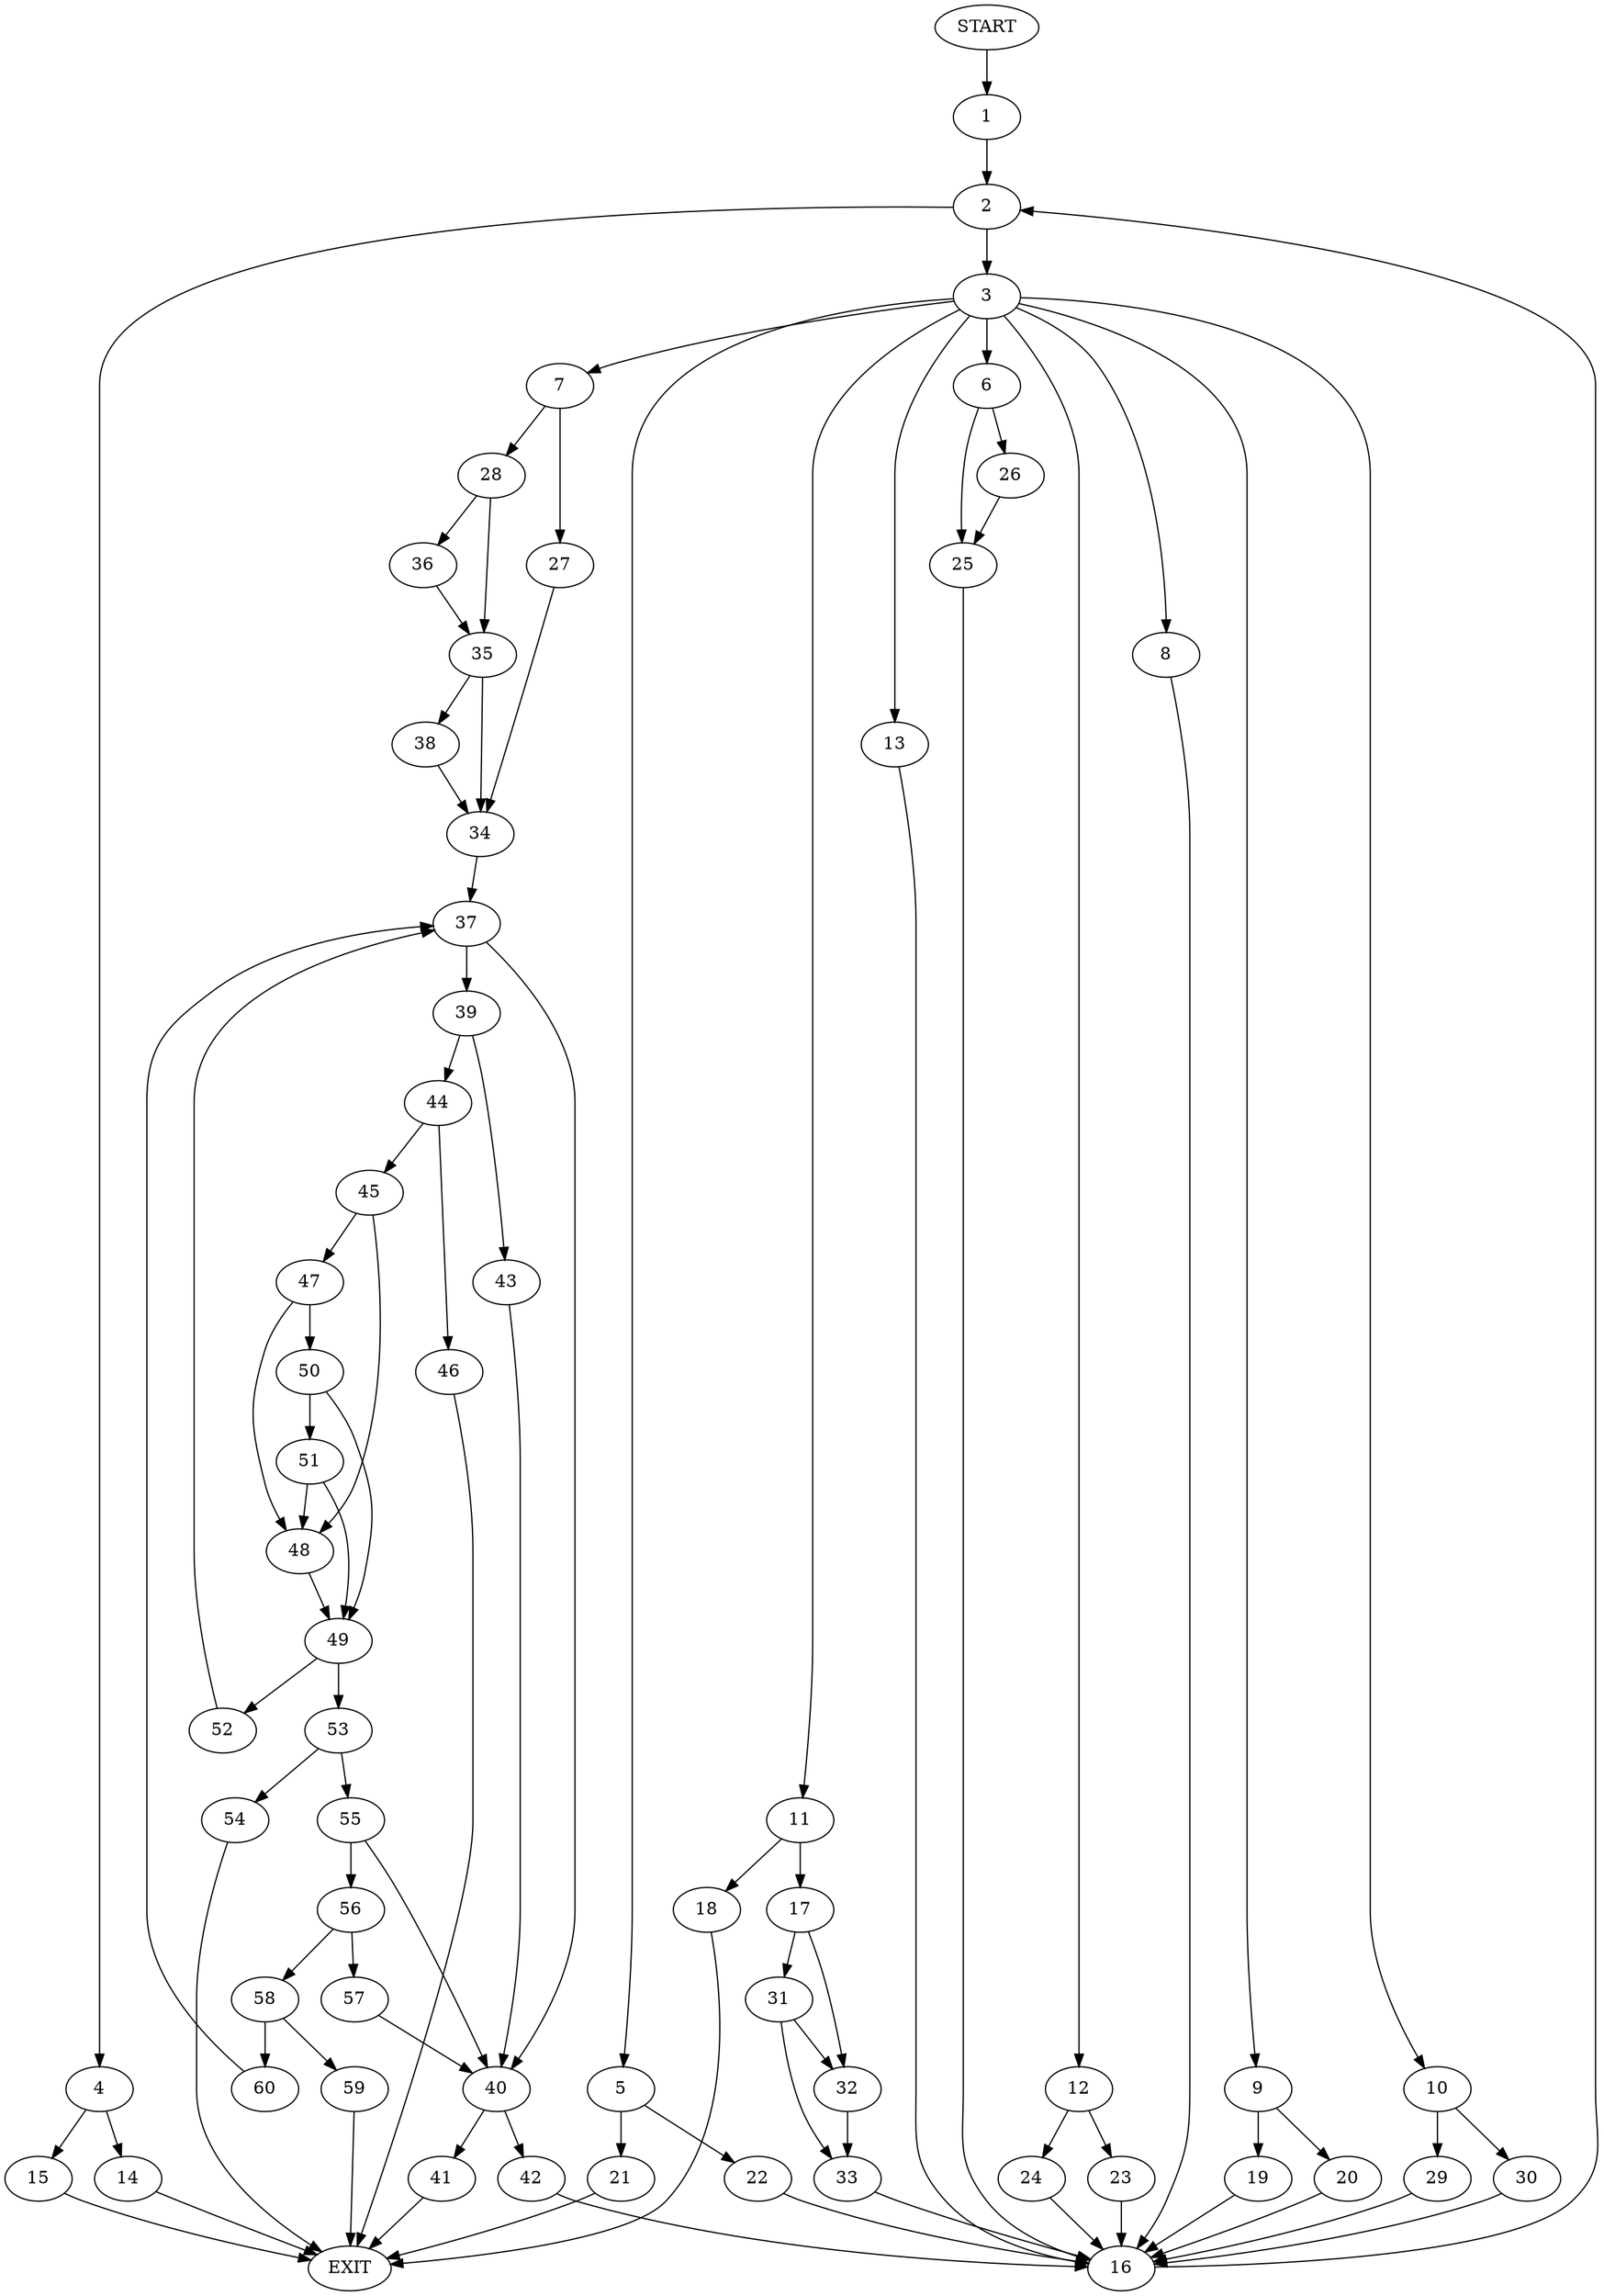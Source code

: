 digraph {
0 [label="START"]
61 [label="EXIT"]
0 -> 1
1 -> 2
2 -> 3
2 -> 4
3 -> 5
3 -> 6
3 -> 7
3 -> 8
3 -> 9
3 -> 10
3 -> 11
3 -> 12
3 -> 13
4 -> 14
4 -> 15
13 -> 16
11 -> 17
11 -> 18
9 -> 19
9 -> 20
8 -> 16
5 -> 21
5 -> 22
12 -> 23
12 -> 24
6 -> 25
6 -> 26
7 -> 27
7 -> 28
10 -> 29
10 -> 30
17 -> 31
17 -> 32
18 -> 61
31 -> 33
31 -> 32
32 -> 33
33 -> 16
16 -> 2
27 -> 34
28 -> 35
28 -> 36
34 -> 37
35 -> 38
35 -> 34
36 -> 35
38 -> 34
37 -> 39
37 -> 40
40 -> 41
40 -> 42
39 -> 43
39 -> 44
44 -> 45
44 -> 46
43 -> 40
46 -> 61
45 -> 47
45 -> 48
48 -> 49
47 -> 48
47 -> 50
50 -> 51
50 -> 49
51 -> 48
51 -> 49
49 -> 52
49 -> 53
53 -> 54
53 -> 55
52 -> 37
55 -> 56
55 -> 40
54 -> 61
56 -> 57
56 -> 58
58 -> 59
58 -> 60
57 -> 40
59 -> 61
60 -> 37
41 -> 61
42 -> 16
22 -> 16
21 -> 61
19 -> 16
20 -> 16
29 -> 16
30 -> 16
24 -> 16
23 -> 16
26 -> 25
25 -> 16
14 -> 61
15 -> 61
}
